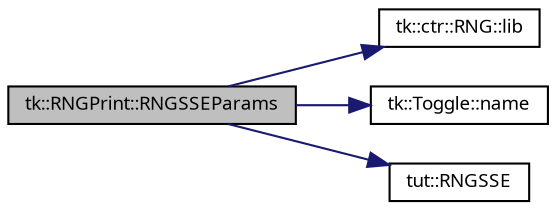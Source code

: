 digraph "tk::RNGPrint::RNGSSEParams"
{
 // INTERACTIVE_SVG=YES
  bgcolor="transparent";
  edge [fontname="sans-serif",fontsize="9",labelfontname="sans-serif",labelfontsize="9"];
  node [fontname="sans-serif",fontsize="9",shape=record];
  rankdir="LR";
  Node1 [label="tk::RNGPrint::RNGSSEParams",height=0.2,width=0.4,color="black", fillcolor="grey75", style="filled", fontcolor="black"];
  Node1 -> Node2 [color="midnightblue",fontsize="9",style="solid",fontname="sans-serif"];
  Node2 [label="tk::ctr::RNG::lib",height=0.2,width=0.4,color="black",URL="$classtk_1_1ctr_1_1_r_n_g.html#ae6301c2d864392fbb7508429577c04ab",tooltip="Return RNG library type based on RNG options enum. "];
  Node1 -> Node3 [color="midnightblue",fontsize="9",style="solid",fontname="sans-serif"];
  Node3 [label="tk::Toggle::name",height=0.2,width=0.4,color="black",URL="$classtk_1_1_toggle.html#a0d14399ea9ad658b21582304168f4747"];
  Node1 -> Node4 [color="midnightblue",fontsize="9",style="solid",fontname="sans-serif"];
  Node4 [label="tut::RNGSSE",height=0.2,width=0.4,color="black",URL="$namespacetut.html#ab099d6a452b3f5ffb435aa8b791166e1",tooltip="Define test group. "];
}
